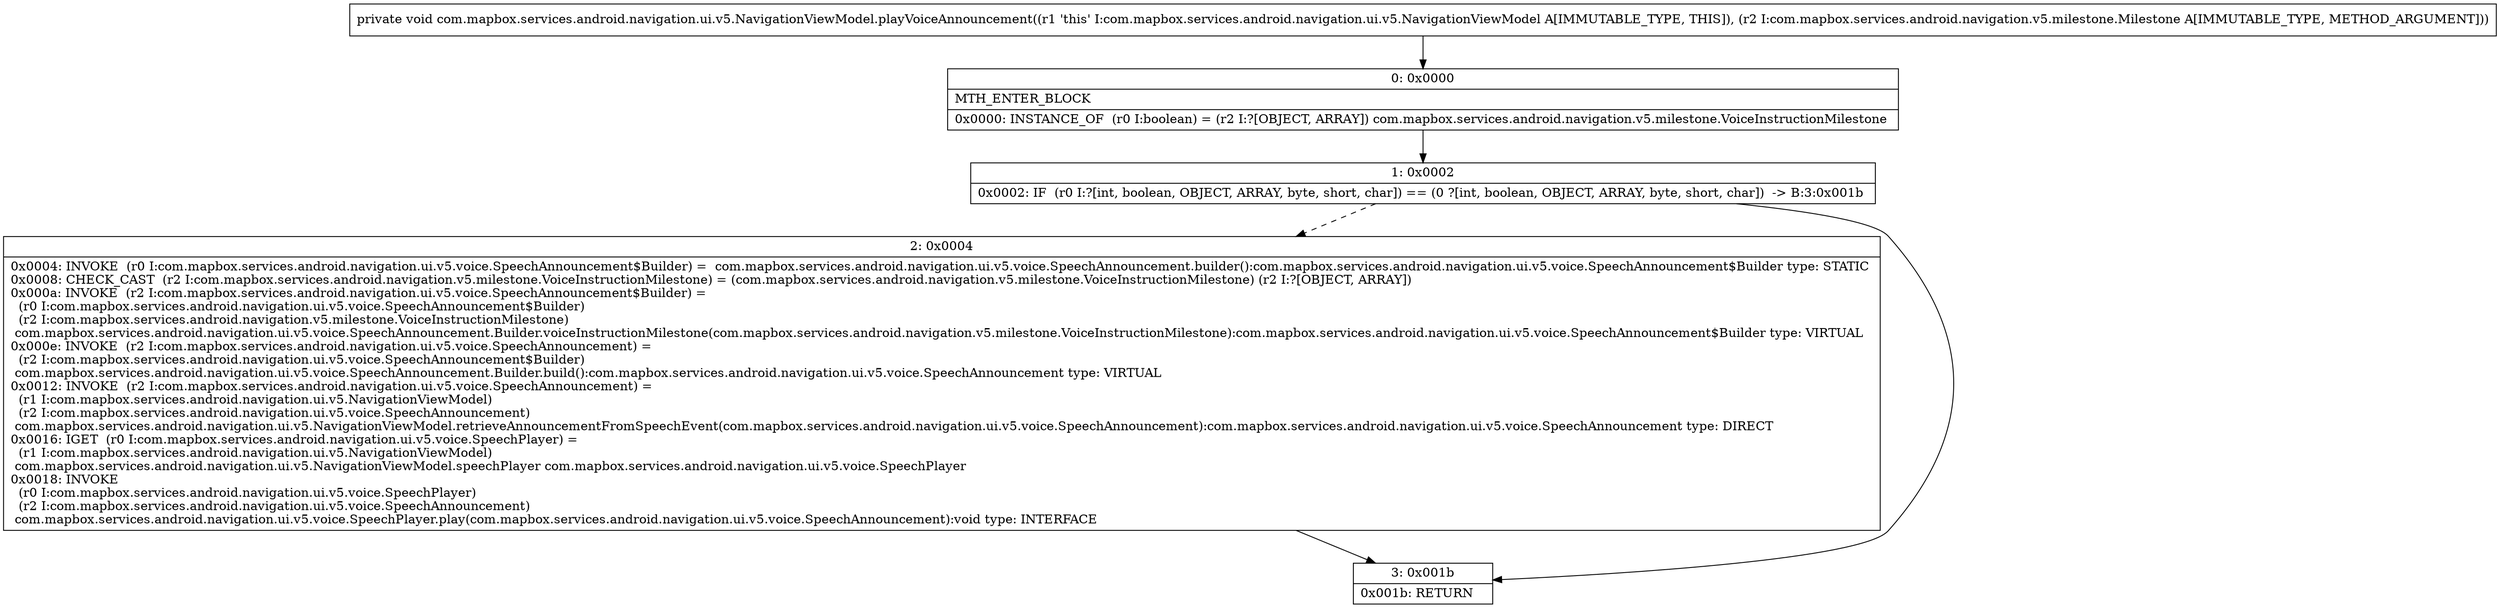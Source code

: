 digraph "CFG forcom.mapbox.services.android.navigation.ui.v5.NavigationViewModel.playVoiceAnnouncement(Lcom\/mapbox\/services\/android\/navigation\/v5\/milestone\/Milestone;)V" {
Node_0 [shape=record,label="{0\:\ 0x0000|MTH_ENTER_BLOCK\l|0x0000: INSTANCE_OF  (r0 I:boolean) = (r2 I:?[OBJECT, ARRAY]) com.mapbox.services.android.navigation.v5.milestone.VoiceInstructionMilestone \l}"];
Node_1 [shape=record,label="{1\:\ 0x0002|0x0002: IF  (r0 I:?[int, boolean, OBJECT, ARRAY, byte, short, char]) == (0 ?[int, boolean, OBJECT, ARRAY, byte, short, char])  \-\> B:3:0x001b \l}"];
Node_2 [shape=record,label="{2\:\ 0x0004|0x0004: INVOKE  (r0 I:com.mapbox.services.android.navigation.ui.v5.voice.SpeechAnnouncement$Builder) =  com.mapbox.services.android.navigation.ui.v5.voice.SpeechAnnouncement.builder():com.mapbox.services.android.navigation.ui.v5.voice.SpeechAnnouncement$Builder type: STATIC \l0x0008: CHECK_CAST  (r2 I:com.mapbox.services.android.navigation.v5.milestone.VoiceInstructionMilestone) = (com.mapbox.services.android.navigation.v5.milestone.VoiceInstructionMilestone) (r2 I:?[OBJECT, ARRAY]) \l0x000a: INVOKE  (r2 I:com.mapbox.services.android.navigation.ui.v5.voice.SpeechAnnouncement$Builder) = \l  (r0 I:com.mapbox.services.android.navigation.ui.v5.voice.SpeechAnnouncement$Builder)\l  (r2 I:com.mapbox.services.android.navigation.v5.milestone.VoiceInstructionMilestone)\l com.mapbox.services.android.navigation.ui.v5.voice.SpeechAnnouncement.Builder.voiceInstructionMilestone(com.mapbox.services.android.navigation.v5.milestone.VoiceInstructionMilestone):com.mapbox.services.android.navigation.ui.v5.voice.SpeechAnnouncement$Builder type: VIRTUAL \l0x000e: INVOKE  (r2 I:com.mapbox.services.android.navigation.ui.v5.voice.SpeechAnnouncement) = \l  (r2 I:com.mapbox.services.android.navigation.ui.v5.voice.SpeechAnnouncement$Builder)\l com.mapbox.services.android.navigation.ui.v5.voice.SpeechAnnouncement.Builder.build():com.mapbox.services.android.navigation.ui.v5.voice.SpeechAnnouncement type: VIRTUAL \l0x0012: INVOKE  (r2 I:com.mapbox.services.android.navigation.ui.v5.voice.SpeechAnnouncement) = \l  (r1 I:com.mapbox.services.android.navigation.ui.v5.NavigationViewModel)\l  (r2 I:com.mapbox.services.android.navigation.ui.v5.voice.SpeechAnnouncement)\l com.mapbox.services.android.navigation.ui.v5.NavigationViewModel.retrieveAnnouncementFromSpeechEvent(com.mapbox.services.android.navigation.ui.v5.voice.SpeechAnnouncement):com.mapbox.services.android.navigation.ui.v5.voice.SpeechAnnouncement type: DIRECT \l0x0016: IGET  (r0 I:com.mapbox.services.android.navigation.ui.v5.voice.SpeechPlayer) = \l  (r1 I:com.mapbox.services.android.navigation.ui.v5.NavigationViewModel)\l com.mapbox.services.android.navigation.ui.v5.NavigationViewModel.speechPlayer com.mapbox.services.android.navigation.ui.v5.voice.SpeechPlayer \l0x0018: INVOKE  \l  (r0 I:com.mapbox.services.android.navigation.ui.v5.voice.SpeechPlayer)\l  (r2 I:com.mapbox.services.android.navigation.ui.v5.voice.SpeechAnnouncement)\l com.mapbox.services.android.navigation.ui.v5.voice.SpeechPlayer.play(com.mapbox.services.android.navigation.ui.v5.voice.SpeechAnnouncement):void type: INTERFACE \l}"];
Node_3 [shape=record,label="{3\:\ 0x001b|0x001b: RETURN   \l}"];
MethodNode[shape=record,label="{private void com.mapbox.services.android.navigation.ui.v5.NavigationViewModel.playVoiceAnnouncement((r1 'this' I:com.mapbox.services.android.navigation.ui.v5.NavigationViewModel A[IMMUTABLE_TYPE, THIS]), (r2 I:com.mapbox.services.android.navigation.v5.milestone.Milestone A[IMMUTABLE_TYPE, METHOD_ARGUMENT])) }"];
MethodNode -> Node_0;
Node_0 -> Node_1;
Node_1 -> Node_2[style=dashed];
Node_1 -> Node_3;
Node_2 -> Node_3;
}

